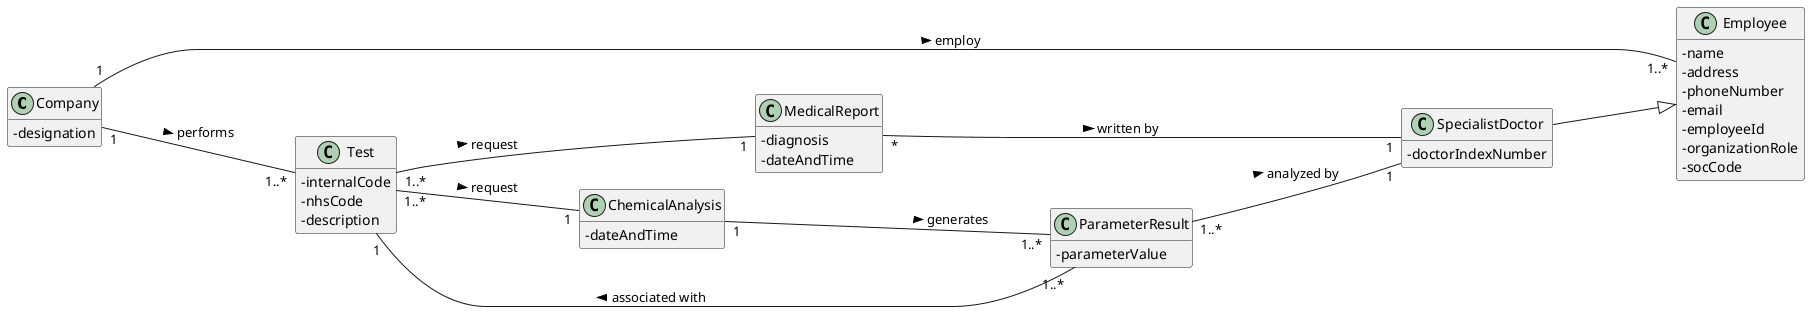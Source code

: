 @startuml
hide methods
left to right direction
skinparam classAttributeIconSize 0

class Company{
-designation
}


class Employee{
-name
-address
-phoneNumber
-email
-employeeId
-organizationRole
-socCode
}

class SpecialistDoctor{
-doctorIndexNumber
}

class Test{
-internalCode
-nhsCode
-description
}

class MedicalReport{
-diagnosis
-dateAndTime
}

class ParameterResult{
-parameterValue
}

class ChemicalAnalysis{
-dateAndTime
}




Company "1"---"1..*" Employee : employ >
Company "1"---"1..*" Test : performs >
ChemicalAnalysis "1"---"1..*" ParameterResult: generates >
Test "1..*" ---"1" ChemicalAnalysis : request >
Test "1..*" ---"1" MedicalReport : request >
ParameterResult "1..*" --- "1" Test : associated with >
ParameterResult "1..*"---"1" SpecialistDoctor : analyzed by >
SpecialistDoctor ---|> Employee
MedicalReport "*"---"1" SpecialistDoctor : written by >

@enduml